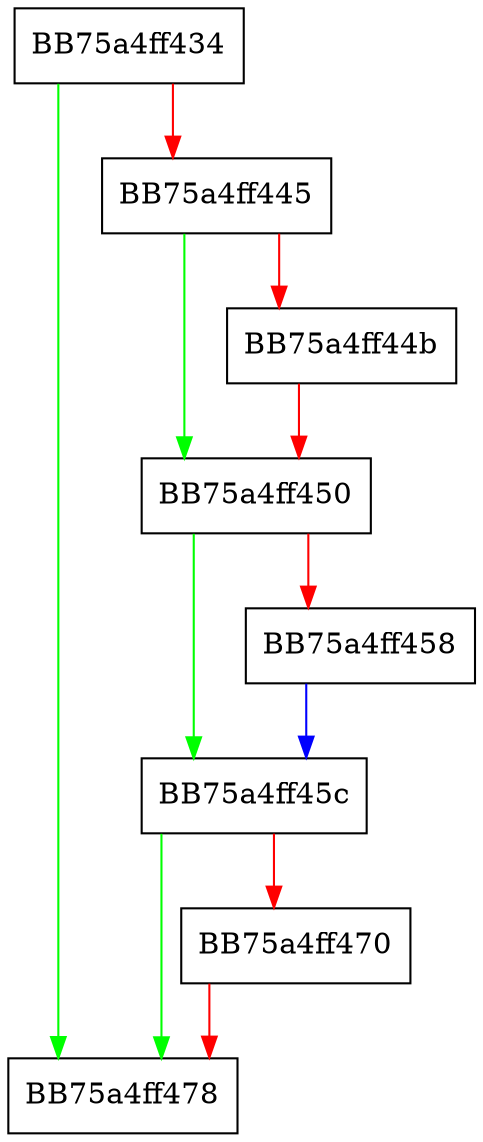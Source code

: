 digraph Submit {
  node [shape="box"];
  graph [splines=ortho];
  BB75a4ff434 -> BB75a4ff478 [color="green"];
  BB75a4ff434 -> BB75a4ff445 [color="red"];
  BB75a4ff445 -> BB75a4ff450 [color="green"];
  BB75a4ff445 -> BB75a4ff44b [color="red"];
  BB75a4ff44b -> BB75a4ff450 [color="red"];
  BB75a4ff450 -> BB75a4ff45c [color="green"];
  BB75a4ff450 -> BB75a4ff458 [color="red"];
  BB75a4ff458 -> BB75a4ff45c [color="blue"];
  BB75a4ff45c -> BB75a4ff478 [color="green"];
  BB75a4ff45c -> BB75a4ff470 [color="red"];
  BB75a4ff470 -> BB75a4ff478 [color="red"];
}